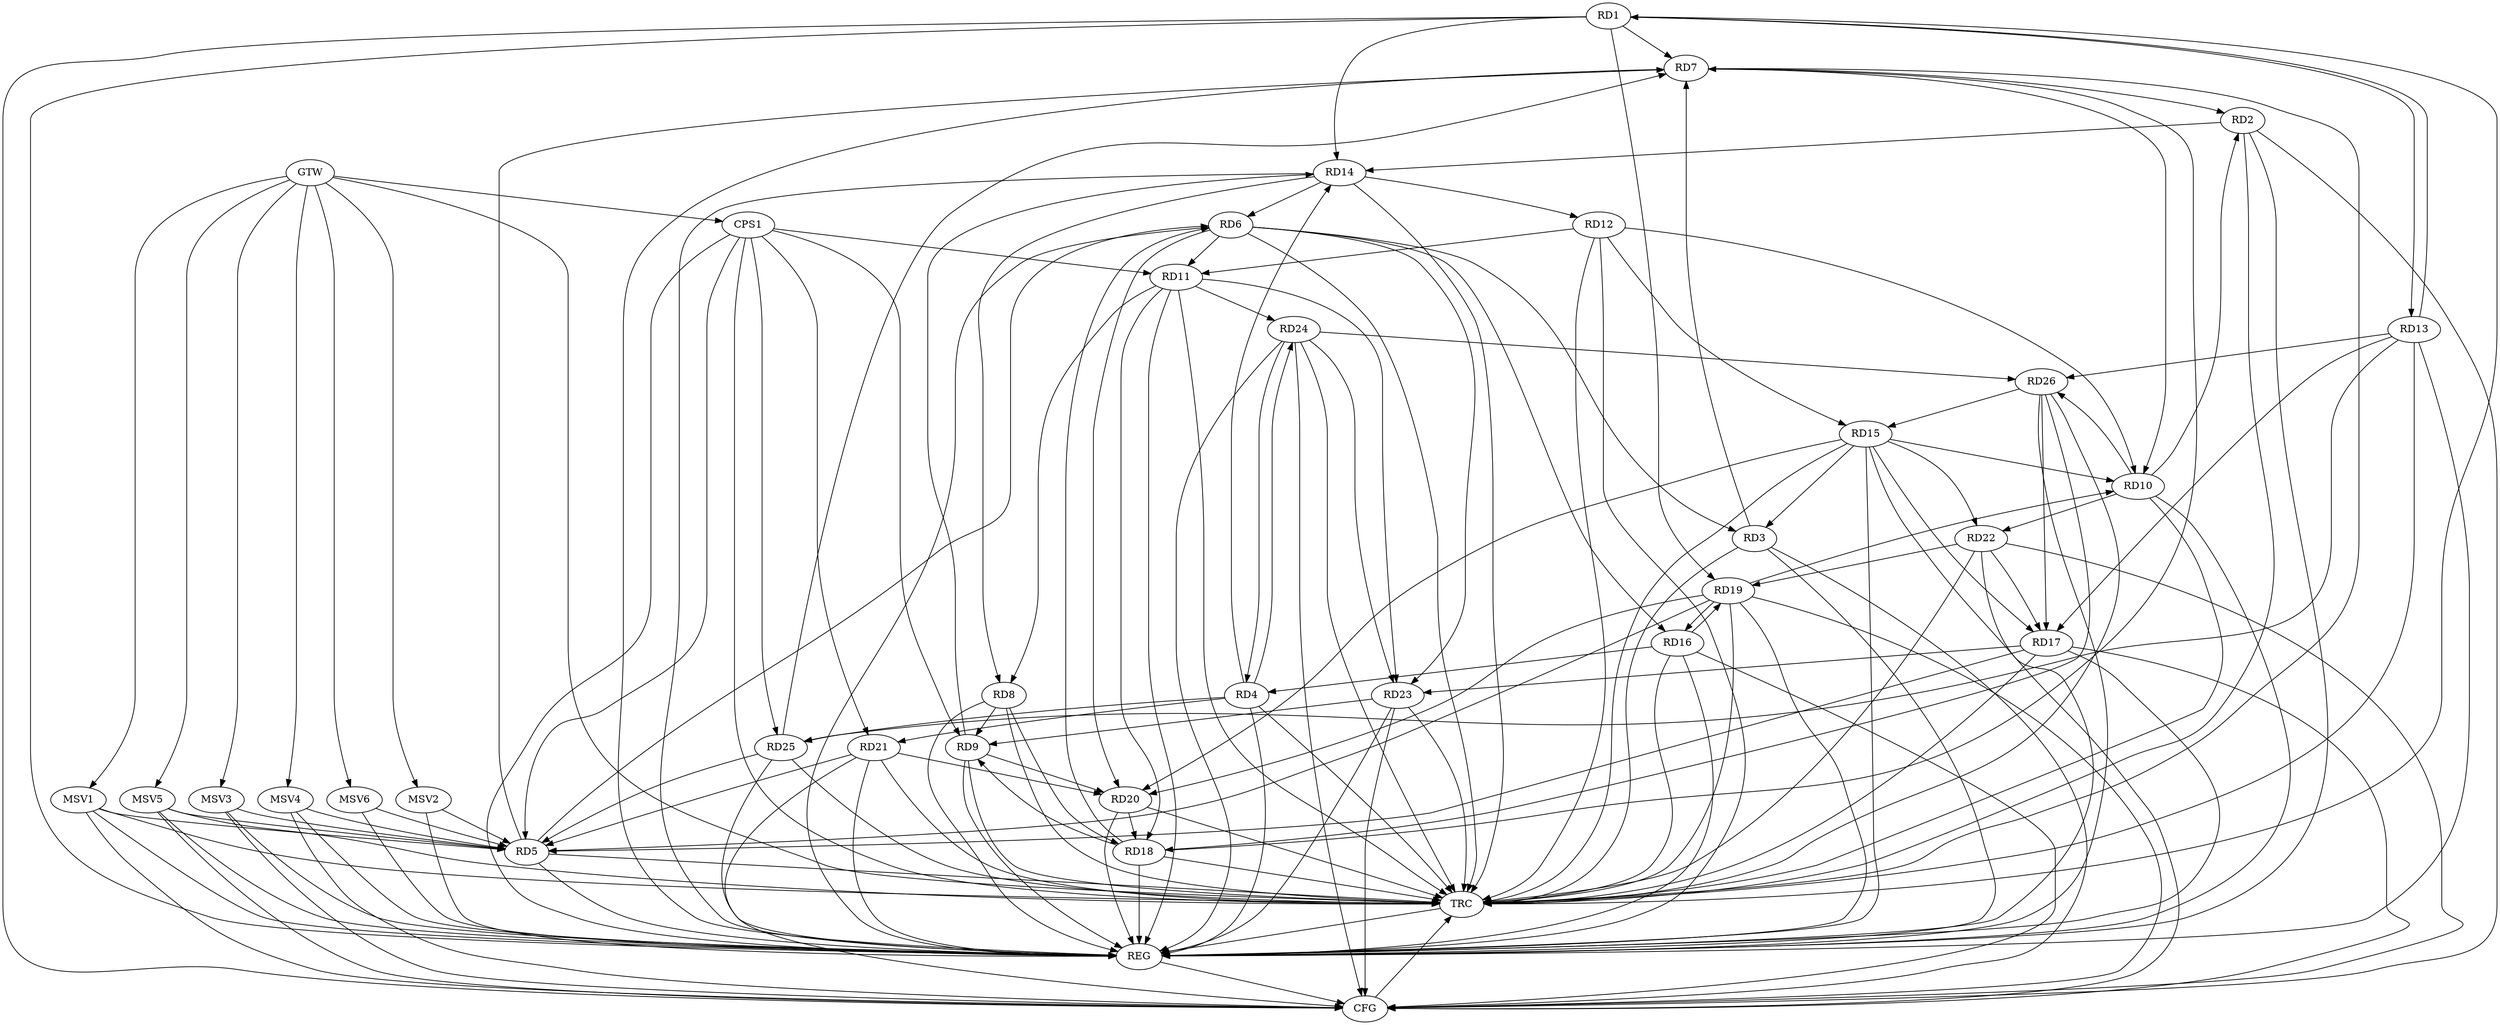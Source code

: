strict digraph G {
  RD1 [ label="RD1" ];
  RD2 [ label="RD2" ];
  RD3 [ label="RD3" ];
  RD4 [ label="RD4" ];
  RD5 [ label="RD5" ];
  RD6 [ label="RD6" ];
  RD7 [ label="RD7" ];
  RD8 [ label="RD8" ];
  RD9 [ label="RD9" ];
  RD10 [ label="RD10" ];
  RD11 [ label="RD11" ];
  RD12 [ label="RD12" ];
  RD13 [ label="RD13" ];
  RD14 [ label="RD14" ];
  RD15 [ label="RD15" ];
  RD16 [ label="RD16" ];
  RD17 [ label="RD17" ];
  RD18 [ label="RD18" ];
  RD19 [ label="RD19" ];
  RD20 [ label="RD20" ];
  RD21 [ label="RD21" ];
  RD22 [ label="RD22" ];
  RD23 [ label="RD23" ];
  RD24 [ label="RD24" ];
  RD25 [ label="RD25" ];
  RD26 [ label="RD26" ];
  CPS1 [ label="CPS1" ];
  GTW [ label="GTW" ];
  REG [ label="REG" ];
  CFG [ label="CFG" ];
  TRC [ label="TRC" ];
  MSV1 [ label="MSV1" ];
  MSV2 [ label="MSV2" ];
  MSV3 [ label="MSV3" ];
  MSV4 [ label="MSV4" ];
  MSV5 [ label="MSV5" ];
  MSV6 [ label="MSV6" ];
  RD1 -> RD7;
  RD1 -> RD13;
  RD13 -> RD1;
  RD1 -> RD14;
  RD1 -> RD19;
  RD7 -> RD2;
  RD10 -> RD2;
  RD2 -> RD14;
  RD6 -> RD3;
  RD3 -> RD7;
  RD15 -> RD3;
  RD4 -> RD14;
  RD16 -> RD4;
  RD4 -> RD21;
  RD4 -> RD24;
  RD24 -> RD4;
  RD4 -> RD25;
  RD5 -> RD6;
  RD5 -> RD7;
  RD17 -> RD5;
  RD19 -> RD5;
  RD21 -> RD5;
  RD25 -> RD5;
  RD6 -> RD11;
  RD14 -> RD6;
  RD6 -> RD16;
  RD18 -> RD6;
  RD6 -> RD20;
  RD6 -> RD23;
  RD7 -> RD10;
  RD18 -> RD7;
  RD25 -> RD7;
  RD8 -> RD9;
  RD11 -> RD8;
  RD14 -> RD8;
  RD8 -> RD18;
  RD9 -> RD14;
  RD18 -> RD9;
  RD9 -> RD20;
  RD23 -> RD9;
  RD12 -> RD10;
  RD15 -> RD10;
  RD19 -> RD10;
  RD10 -> RD22;
  RD10 -> RD26;
  RD12 -> RD11;
  RD11 -> RD18;
  RD11 -> RD23;
  RD11 -> RD24;
  RD14 -> RD12;
  RD12 -> RD15;
  RD13 -> RD17;
  RD13 -> RD25;
  RD13 -> RD26;
  RD15 -> RD17;
  RD15 -> RD20;
  RD15 -> RD22;
  RD26 -> RD15;
  RD16 -> RD19;
  RD19 -> RD16;
  RD22 -> RD17;
  RD17 -> RD23;
  RD26 -> RD17;
  RD20 -> RD18;
  RD26 -> RD18;
  RD19 -> RD20;
  RD22 -> RD19;
  RD21 -> RD20;
  RD24 -> RD23;
  RD24 -> RD26;
  CPS1 -> RD21;
  CPS1 -> RD25;
  CPS1 -> RD5;
  CPS1 -> RD9;
  CPS1 -> RD11;
  GTW -> CPS1;
  RD1 -> REG;
  RD2 -> REG;
  RD3 -> REG;
  RD4 -> REG;
  RD5 -> REG;
  RD6 -> REG;
  RD7 -> REG;
  RD8 -> REG;
  RD9 -> REG;
  RD10 -> REG;
  RD11 -> REG;
  RD12 -> REG;
  RD13 -> REG;
  RD14 -> REG;
  RD15 -> REG;
  RD16 -> REG;
  RD17 -> REG;
  RD18 -> REG;
  RD19 -> REG;
  RD20 -> REG;
  RD21 -> REG;
  RD22 -> REG;
  RD23 -> REG;
  RD24 -> REG;
  RD25 -> REG;
  RD26 -> REG;
  CPS1 -> REG;
  RD3 -> CFG;
  RD15 -> CFG;
  RD24 -> CFG;
  RD1 -> CFG;
  RD19 -> CFG;
  RD22 -> CFG;
  RD2 -> CFG;
  RD23 -> CFG;
  RD17 -> CFG;
  RD16 -> CFG;
  RD21 -> CFG;
  REG -> CFG;
  RD1 -> TRC;
  RD2 -> TRC;
  RD3 -> TRC;
  RD4 -> TRC;
  RD5 -> TRC;
  RD6 -> TRC;
  RD7 -> TRC;
  RD8 -> TRC;
  RD9 -> TRC;
  RD10 -> TRC;
  RD11 -> TRC;
  RD12 -> TRC;
  RD13 -> TRC;
  RD14 -> TRC;
  RD15 -> TRC;
  RD16 -> TRC;
  RD17 -> TRC;
  RD18 -> TRC;
  RD19 -> TRC;
  RD20 -> TRC;
  RD21 -> TRC;
  RD22 -> TRC;
  RD23 -> TRC;
  RD24 -> TRC;
  RD25 -> TRC;
  RD26 -> TRC;
  CPS1 -> TRC;
  GTW -> TRC;
  CFG -> TRC;
  TRC -> REG;
  MSV1 -> RD5;
  GTW -> MSV1;
  MSV1 -> REG;
  MSV1 -> TRC;
  MSV1 -> CFG;
  MSV2 -> RD5;
  GTW -> MSV2;
  MSV2 -> REG;
  MSV3 -> RD5;
  GTW -> MSV3;
  MSV3 -> REG;
  MSV3 -> CFG;
  MSV4 -> RD5;
  MSV5 -> RD5;
  GTW -> MSV4;
  MSV4 -> REG;
  MSV4 -> CFG;
  GTW -> MSV5;
  MSV5 -> REG;
  MSV5 -> TRC;
  MSV5 -> CFG;
  MSV6 -> RD5;
  GTW -> MSV6;
  MSV6 -> REG;
}

